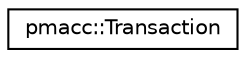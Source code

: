 digraph "Graphical Class Hierarchy"
{
 // LATEX_PDF_SIZE
  edge [fontname="Helvetica",fontsize="10",labelfontname="Helvetica",labelfontsize="10"];
  node [fontname="Helvetica",fontsize="10",shape=record];
  rankdir="LR";
  Node0 [label="pmacc::Transaction",height=0.2,width=0.4,color="black", fillcolor="white", style="filled",URL="$classpmacc_1_1_transaction.html",tooltip="Represents a single transaction in the task/event synchronization system."];
}
